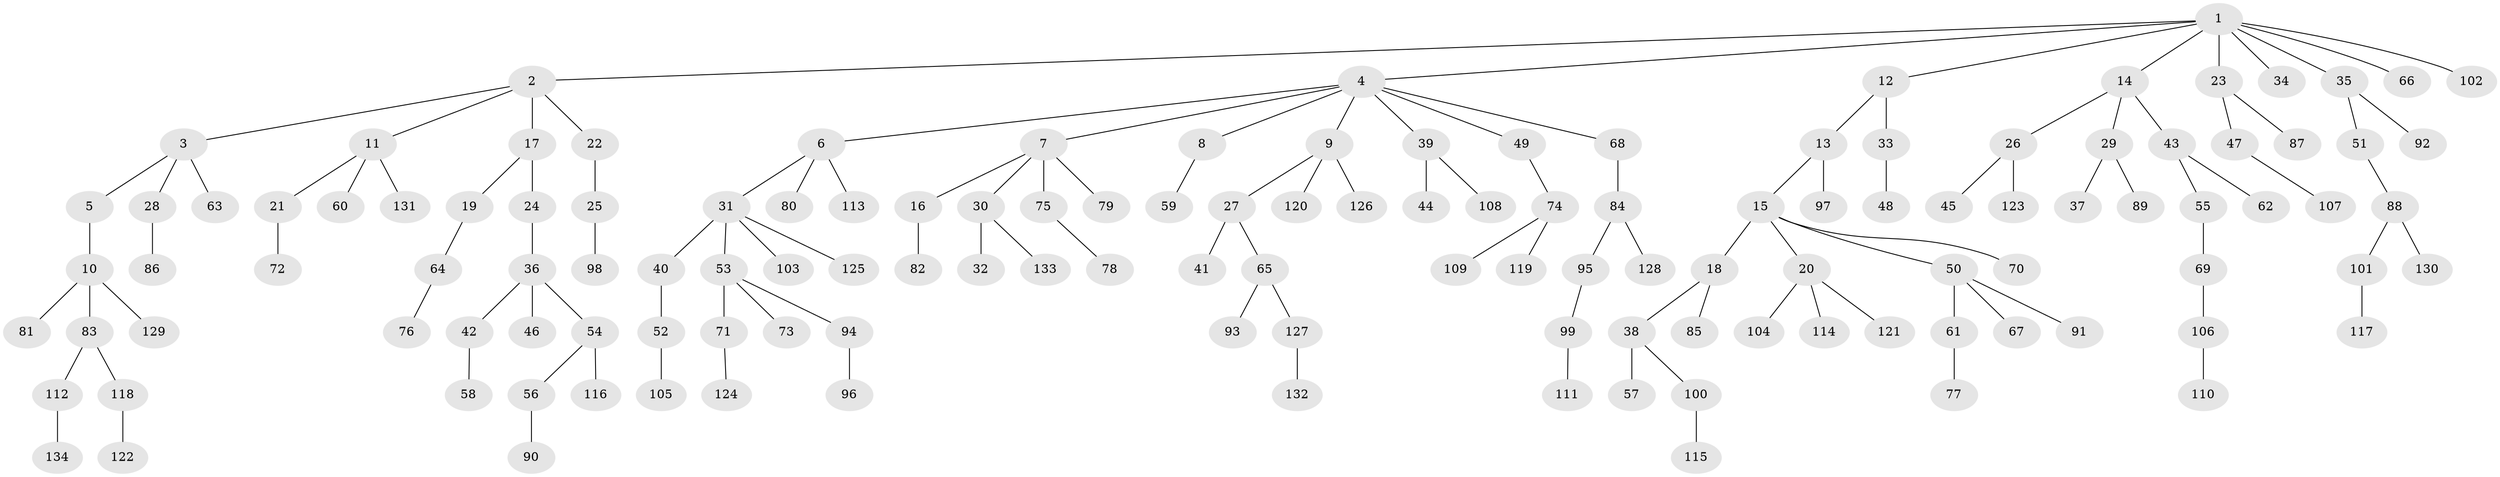 // Generated by graph-tools (version 1.1) at 2025/36/03/09/25 02:36:34]
// undirected, 134 vertices, 133 edges
graph export_dot {
graph [start="1"]
  node [color=gray90,style=filled];
  1;
  2;
  3;
  4;
  5;
  6;
  7;
  8;
  9;
  10;
  11;
  12;
  13;
  14;
  15;
  16;
  17;
  18;
  19;
  20;
  21;
  22;
  23;
  24;
  25;
  26;
  27;
  28;
  29;
  30;
  31;
  32;
  33;
  34;
  35;
  36;
  37;
  38;
  39;
  40;
  41;
  42;
  43;
  44;
  45;
  46;
  47;
  48;
  49;
  50;
  51;
  52;
  53;
  54;
  55;
  56;
  57;
  58;
  59;
  60;
  61;
  62;
  63;
  64;
  65;
  66;
  67;
  68;
  69;
  70;
  71;
  72;
  73;
  74;
  75;
  76;
  77;
  78;
  79;
  80;
  81;
  82;
  83;
  84;
  85;
  86;
  87;
  88;
  89;
  90;
  91;
  92;
  93;
  94;
  95;
  96;
  97;
  98;
  99;
  100;
  101;
  102;
  103;
  104;
  105;
  106;
  107;
  108;
  109;
  110;
  111;
  112;
  113;
  114;
  115;
  116;
  117;
  118;
  119;
  120;
  121;
  122;
  123;
  124;
  125;
  126;
  127;
  128;
  129;
  130;
  131;
  132;
  133;
  134;
  1 -- 2;
  1 -- 4;
  1 -- 12;
  1 -- 14;
  1 -- 23;
  1 -- 34;
  1 -- 35;
  1 -- 66;
  1 -- 102;
  2 -- 3;
  2 -- 11;
  2 -- 17;
  2 -- 22;
  3 -- 5;
  3 -- 28;
  3 -- 63;
  4 -- 6;
  4 -- 7;
  4 -- 8;
  4 -- 9;
  4 -- 39;
  4 -- 49;
  4 -- 68;
  5 -- 10;
  6 -- 31;
  6 -- 80;
  6 -- 113;
  7 -- 16;
  7 -- 30;
  7 -- 75;
  7 -- 79;
  8 -- 59;
  9 -- 27;
  9 -- 120;
  9 -- 126;
  10 -- 81;
  10 -- 83;
  10 -- 129;
  11 -- 21;
  11 -- 60;
  11 -- 131;
  12 -- 13;
  12 -- 33;
  13 -- 15;
  13 -- 97;
  14 -- 26;
  14 -- 29;
  14 -- 43;
  15 -- 18;
  15 -- 20;
  15 -- 50;
  15 -- 70;
  16 -- 82;
  17 -- 19;
  17 -- 24;
  18 -- 38;
  18 -- 85;
  19 -- 64;
  20 -- 104;
  20 -- 114;
  20 -- 121;
  21 -- 72;
  22 -- 25;
  23 -- 47;
  23 -- 87;
  24 -- 36;
  25 -- 98;
  26 -- 45;
  26 -- 123;
  27 -- 41;
  27 -- 65;
  28 -- 86;
  29 -- 37;
  29 -- 89;
  30 -- 32;
  30 -- 133;
  31 -- 40;
  31 -- 53;
  31 -- 103;
  31 -- 125;
  33 -- 48;
  35 -- 51;
  35 -- 92;
  36 -- 42;
  36 -- 46;
  36 -- 54;
  38 -- 57;
  38 -- 100;
  39 -- 44;
  39 -- 108;
  40 -- 52;
  42 -- 58;
  43 -- 55;
  43 -- 62;
  47 -- 107;
  49 -- 74;
  50 -- 61;
  50 -- 67;
  50 -- 91;
  51 -- 88;
  52 -- 105;
  53 -- 71;
  53 -- 73;
  53 -- 94;
  54 -- 56;
  54 -- 116;
  55 -- 69;
  56 -- 90;
  61 -- 77;
  64 -- 76;
  65 -- 93;
  65 -- 127;
  68 -- 84;
  69 -- 106;
  71 -- 124;
  74 -- 109;
  74 -- 119;
  75 -- 78;
  83 -- 112;
  83 -- 118;
  84 -- 95;
  84 -- 128;
  88 -- 101;
  88 -- 130;
  94 -- 96;
  95 -- 99;
  99 -- 111;
  100 -- 115;
  101 -- 117;
  106 -- 110;
  112 -- 134;
  118 -- 122;
  127 -- 132;
}
